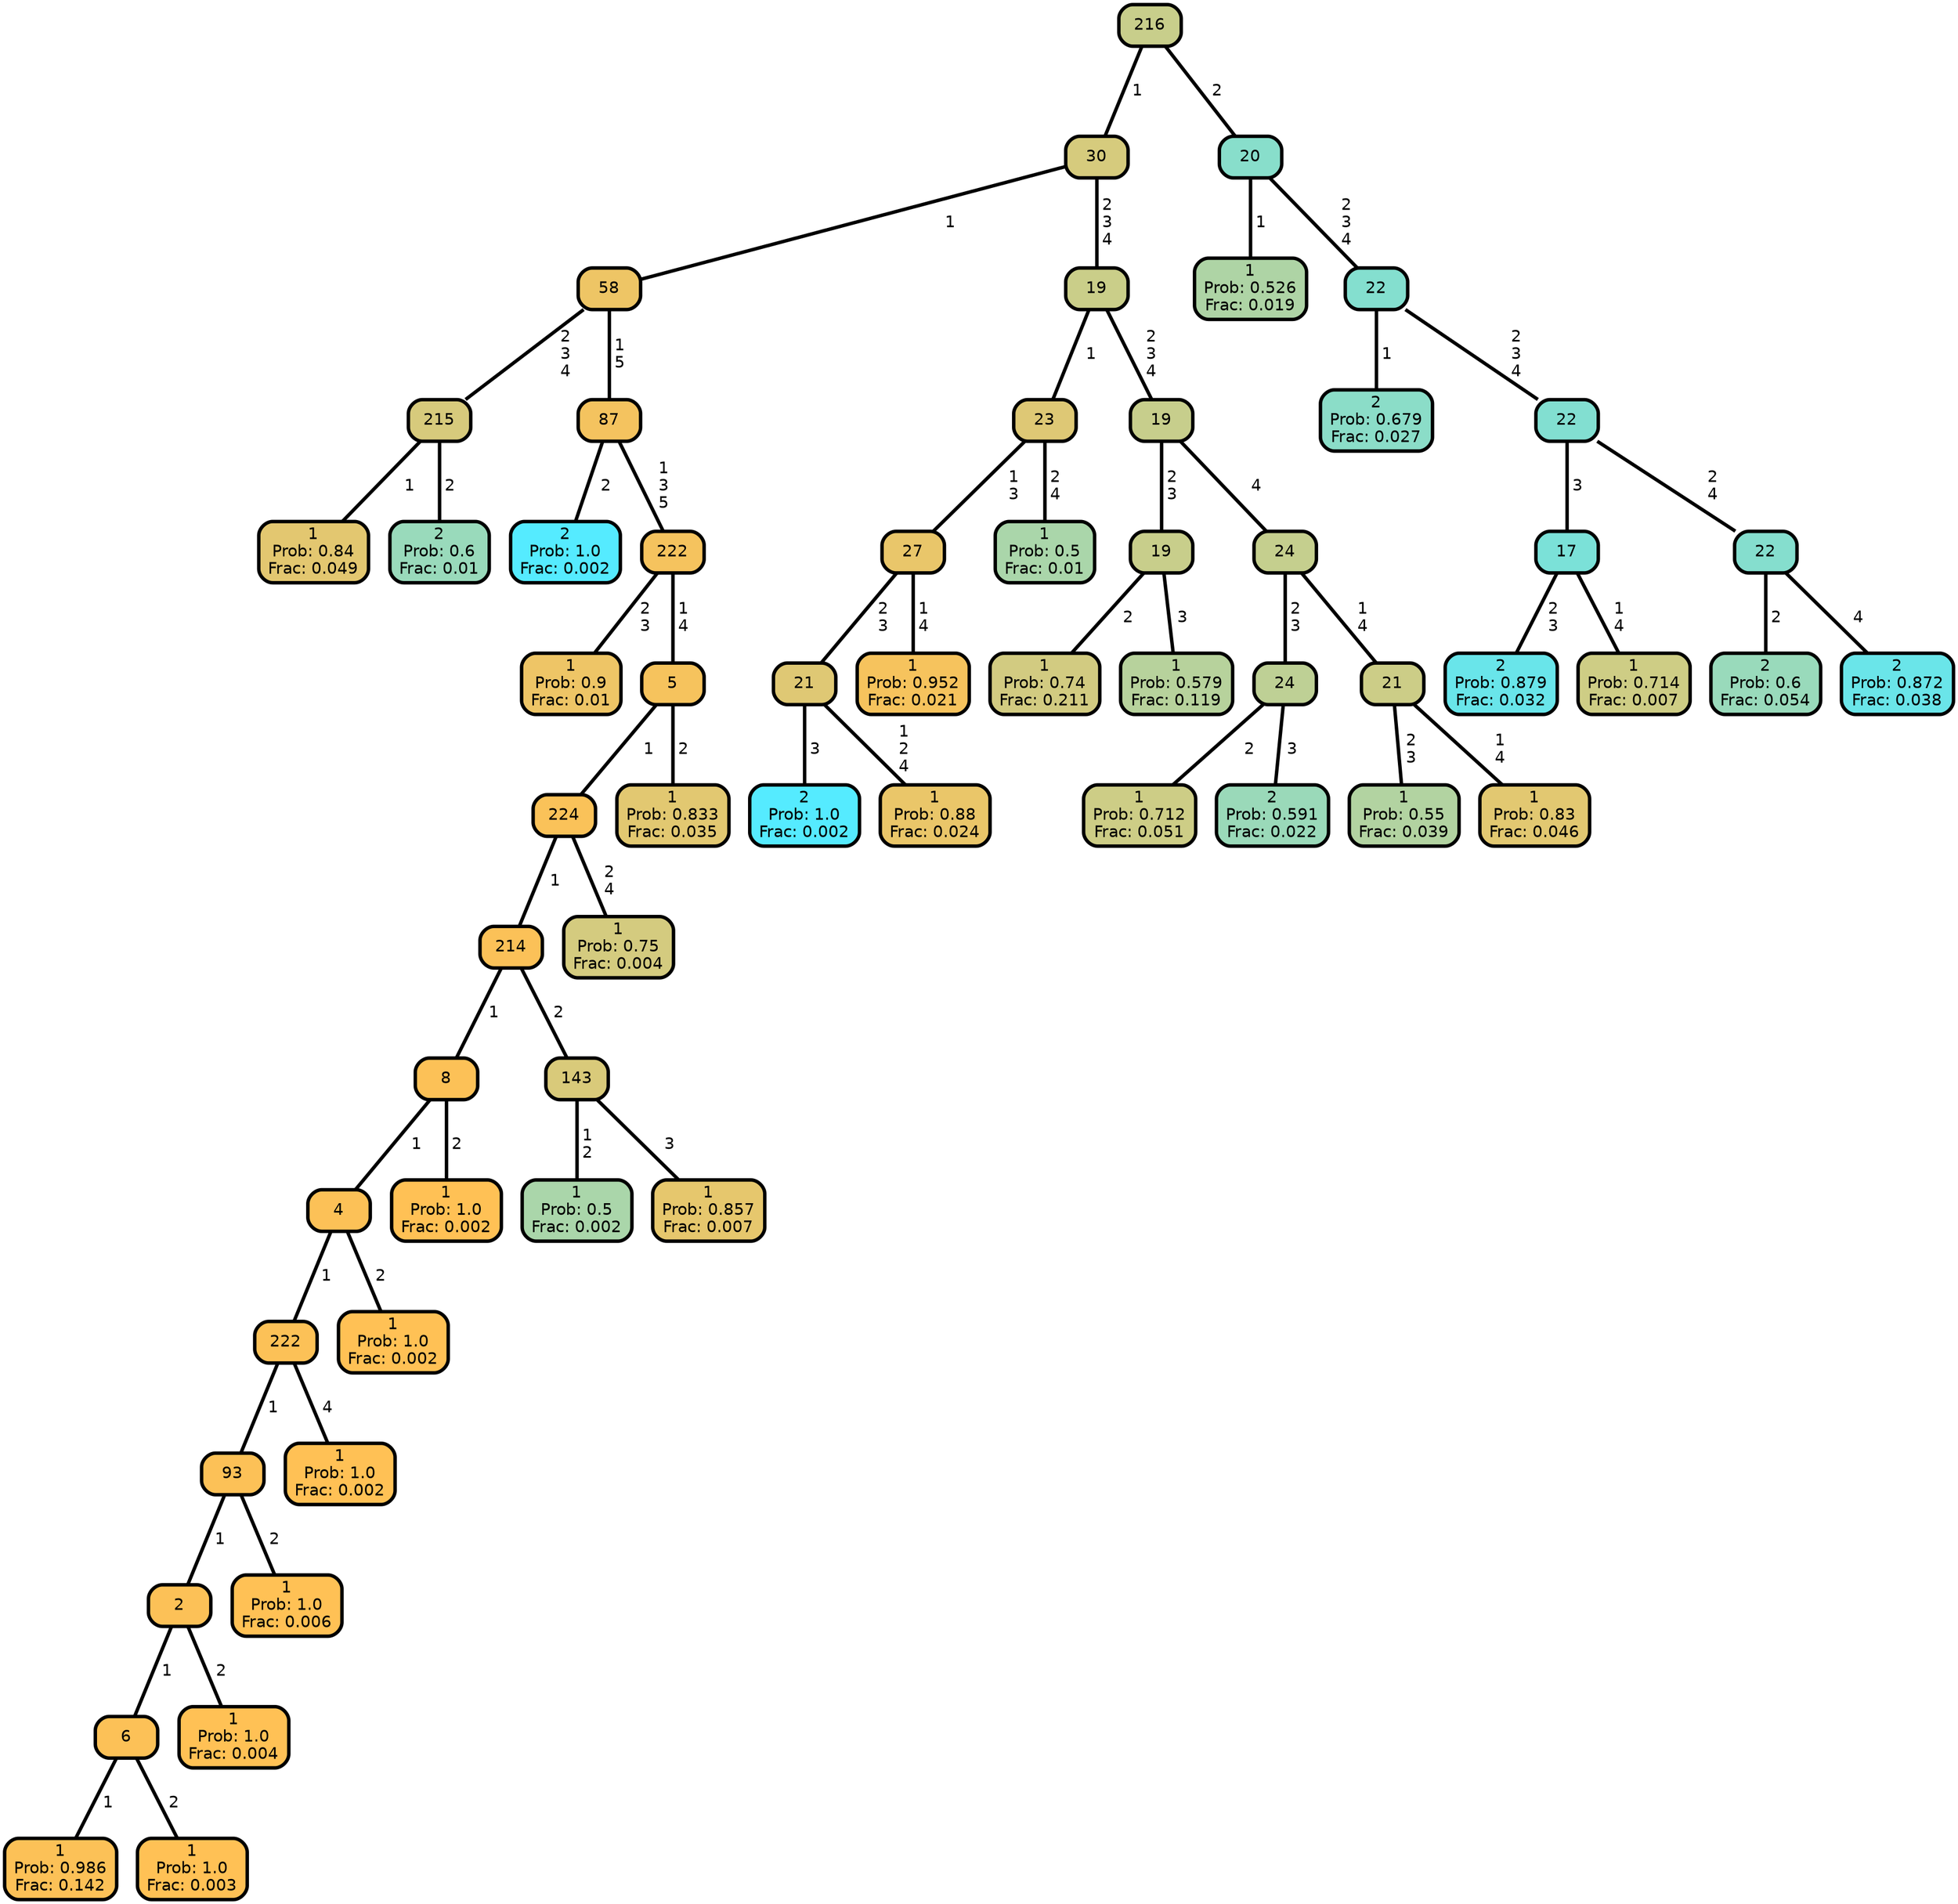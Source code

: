 graph Tree {
node [shape=box, style="filled, rounded",color="black",penwidth="3",fontcolor="black",                 fontname=helvetica] ;
graph [ranksep="0 equally", splines=straight,                 bgcolor=transparent, dpi=200] ;
edge [fontname=helvetica, color=black] ;
0 [label="1
Prob: 0.84
Frac: 0.049", fillcolor="#e3c770"] ;
1 [label="215", fillcolor="#d7ca7c"] ;
2 [label="2
Prob: 0.6
Frac: 0.01", fillcolor="#99dabb"] ;
3 [label="58", fillcolor="#eec565"] ;
4 [label="2
Prob: 1.0
Frac: 0.002", fillcolor="#55ebff"] ;
5 [label="87", fillcolor="#f4c35f"] ;
6 [label="1
Prob: 0.9
Frac: 0.01", fillcolor="#eec566"] ;
7 [label="222", fillcolor="#f5c35e"] ;
8 [label="1
Prob: 0.986
Frac: 0.142", fillcolor="#fcc157"] ;
9 [label="6", fillcolor="#fcc157"] ;
10 [label="1
Prob: 1.0
Frac: 0.003", fillcolor="#ffc155"] ;
11 [label="2", fillcolor="#fcc157"] ;
12 [label="1
Prob: 1.0
Frac: 0.004", fillcolor="#ffc155"] ;
13 [label="93", fillcolor="#fcc157"] ;
14 [label="1
Prob: 1.0
Frac: 0.006", fillcolor="#ffc155"] ;
15 [label="222", fillcolor="#fcc157"] ;
16 [label="1
Prob: 1.0
Frac: 0.002", fillcolor="#ffc155"] ;
17 [label="4", fillcolor="#fcc157"] ;
18 [label="1
Prob: 1.0
Frac: 0.002", fillcolor="#ffc155"] ;
19 [label="8", fillcolor="#fcc157"] ;
20 [label="1
Prob: 1.0
Frac: 0.002", fillcolor="#ffc155"] ;
21 [label="214", fillcolor="#fbc158"] ;
22 [label="1
Prob: 0.5
Frac: 0.002", fillcolor="#aad6aa"] ;
23 [label="143", fillcolor="#d9ca7a"] ;
24 [label="1
Prob: 0.857
Frac: 0.007", fillcolor="#e6c76d"] ;
25 [label="224", fillcolor="#fac259"] ;
26 [label="1
Prob: 0.75
Frac: 0.004", fillcolor="#d4cb7f"] ;
27 [label="5", fillcolor="#f6c35d"] ;
28 [label="1
Prob: 0.833
Frac: 0.035", fillcolor="#e2c871"] ;
29 [label="30", fillcolor="#d6cb7d"] ;
30 [label="2
Prob: 1.0
Frac: 0.002", fillcolor="#55ebff"] ;
31 [label="21", fillcolor="#dfc874"] ;
32 [label="1
Prob: 0.88
Frac: 0.024", fillcolor="#eac669"] ;
33 [label="27", fillcolor="#e9c66a"] ;
34 [label="1
Prob: 0.952
Frac: 0.021", fillcolor="#f6c35d"] ;
35 [label="23", fillcolor="#dec875"] ;
36 [label="1
Prob: 0.5
Frac: 0.01", fillcolor="#aad6aa"] ;
37 [label="19", fillcolor="#cace89"] ;
38 [label="1
Prob: 0.74
Frac: 0.211", fillcolor="#d2cb81"] ;
39 [label="19", fillcolor="#c8ce8b"] ;
40 [label="1
Prob: 0.579
Frac: 0.119", fillcolor="#b7d29c"] ;
41 [label="19", fillcolor="#c7ce8c"] ;
42 [label="1
Prob: 0.712
Frac: 0.051", fillcolor="#cdcd86"] ;
43 [label="24", fillcolor="#bed095"] ;
44 [label="2
Prob: 0.591
Frac: 0.022", fillcolor="#9ad9b9"] ;
45 [label="24", fillcolor="#c5cf8e"] ;
46 [label="1
Prob: 0.55
Frac: 0.039", fillcolor="#b2d3a1"] ;
47 [label="21", fillcolor="#cccd87"] ;
48 [label="1
Prob: 0.83
Frac: 0.046", fillcolor="#e2c871"] ;
49 [label="216", fillcolor="#c8ce8b"] ;
50 [label="1
Prob: 0.526
Frac: 0.019", fillcolor="#aed4a5"] ;
51 [label="20", fillcolor="#88decb"] ;
52 [label="2
Prob: 0.679
Frac: 0.027", fillcolor="#8bddc8"] ;
53 [label="22", fillcolor="#84dfcf"] ;
54 [label="2
Prob: 0.879
Frac: 0.032", fillcolor="#69e5ea"] ;
55 [label="17", fillcolor="#7be1d8"] ;
56 [label="1
Prob: 0.714
Frac: 0.007", fillcolor="#cecd85"] ;
57 [label="22", fillcolor="#82dfd1"] ;
58 [label="2
Prob: 0.6
Frac: 0.054", fillcolor="#99dabb"] ;
59 [label="22", fillcolor="#85dece"] ;
60 [label="2
Prob: 0.872
Frac: 0.038", fillcolor="#6ae5e9"] ;
1 -- 0 [label=" 1",penwidth=3] ;
1 -- 2 [label=" 2",penwidth=3] ;
3 -- 1 [label=" 2\n 3\n 4",penwidth=3] ;
3 -- 5 [label=" 1\n 5",penwidth=3] ;
5 -- 4 [label=" 2",penwidth=3] ;
5 -- 7 [label=" 1\n 3\n 5",penwidth=3] ;
7 -- 6 [label=" 2\n 3",penwidth=3] ;
7 -- 27 [label=" 1\n 4",penwidth=3] ;
9 -- 8 [label=" 1",penwidth=3] ;
9 -- 10 [label=" 2",penwidth=3] ;
11 -- 9 [label=" 1",penwidth=3] ;
11 -- 12 [label=" 2",penwidth=3] ;
13 -- 11 [label=" 1",penwidth=3] ;
13 -- 14 [label=" 2",penwidth=3] ;
15 -- 13 [label=" 1",penwidth=3] ;
15 -- 16 [label=" 4",penwidth=3] ;
17 -- 15 [label=" 1",penwidth=3] ;
17 -- 18 [label=" 2",penwidth=3] ;
19 -- 17 [label=" 1",penwidth=3] ;
19 -- 20 [label=" 2",penwidth=3] ;
21 -- 19 [label=" 1",penwidth=3] ;
21 -- 23 [label=" 2",penwidth=3] ;
23 -- 22 [label=" 1\n 2",penwidth=3] ;
23 -- 24 [label=" 3",penwidth=3] ;
25 -- 21 [label=" 1",penwidth=3] ;
25 -- 26 [label=" 2\n 4",penwidth=3] ;
27 -- 25 [label=" 1",penwidth=3] ;
27 -- 28 [label=" 2",penwidth=3] ;
29 -- 3 [label=" 1",penwidth=3] ;
29 -- 37 [label=" 2\n 3\n 4",penwidth=3] ;
31 -- 30 [label=" 3",penwidth=3] ;
31 -- 32 [label=" 1\n 2\n 4",penwidth=3] ;
33 -- 31 [label=" 2\n 3",penwidth=3] ;
33 -- 34 [label=" 1\n 4",penwidth=3] ;
35 -- 33 [label=" 1\n 3",penwidth=3] ;
35 -- 36 [label=" 2\n 4",penwidth=3] ;
37 -- 35 [label=" 1",penwidth=3] ;
37 -- 41 [label=" 2\n 3\n 4",penwidth=3] ;
39 -- 38 [label=" 2",penwidth=3] ;
39 -- 40 [label=" 3",penwidth=3] ;
41 -- 39 [label=" 2\n 3",penwidth=3] ;
41 -- 45 [label=" 4",penwidth=3] ;
43 -- 42 [label=" 2",penwidth=3] ;
43 -- 44 [label=" 3",penwidth=3] ;
45 -- 43 [label=" 2\n 3",penwidth=3] ;
45 -- 47 [label=" 1\n 4",penwidth=3] ;
47 -- 46 [label=" 2\n 3",penwidth=3] ;
47 -- 48 [label=" 1\n 4",penwidth=3] ;
49 -- 29 [label=" 1",penwidth=3] ;
49 -- 51 [label=" 2",penwidth=3] ;
51 -- 50 [label=" 1",penwidth=3] ;
51 -- 53 [label=" 2\n 3\n 4",penwidth=3] ;
53 -- 52 [label=" 1",penwidth=3] ;
53 -- 57 [label=" 2\n 3\n 4",penwidth=3] ;
55 -- 54 [label=" 2\n 3",penwidth=3] ;
55 -- 56 [label=" 1\n 4",penwidth=3] ;
57 -- 55 [label=" 3",penwidth=3] ;
57 -- 59 [label=" 2\n 4",penwidth=3] ;
59 -- 58 [label=" 2",penwidth=3] ;
59 -- 60 [label=" 4",penwidth=3] ;
{rank = same;}}